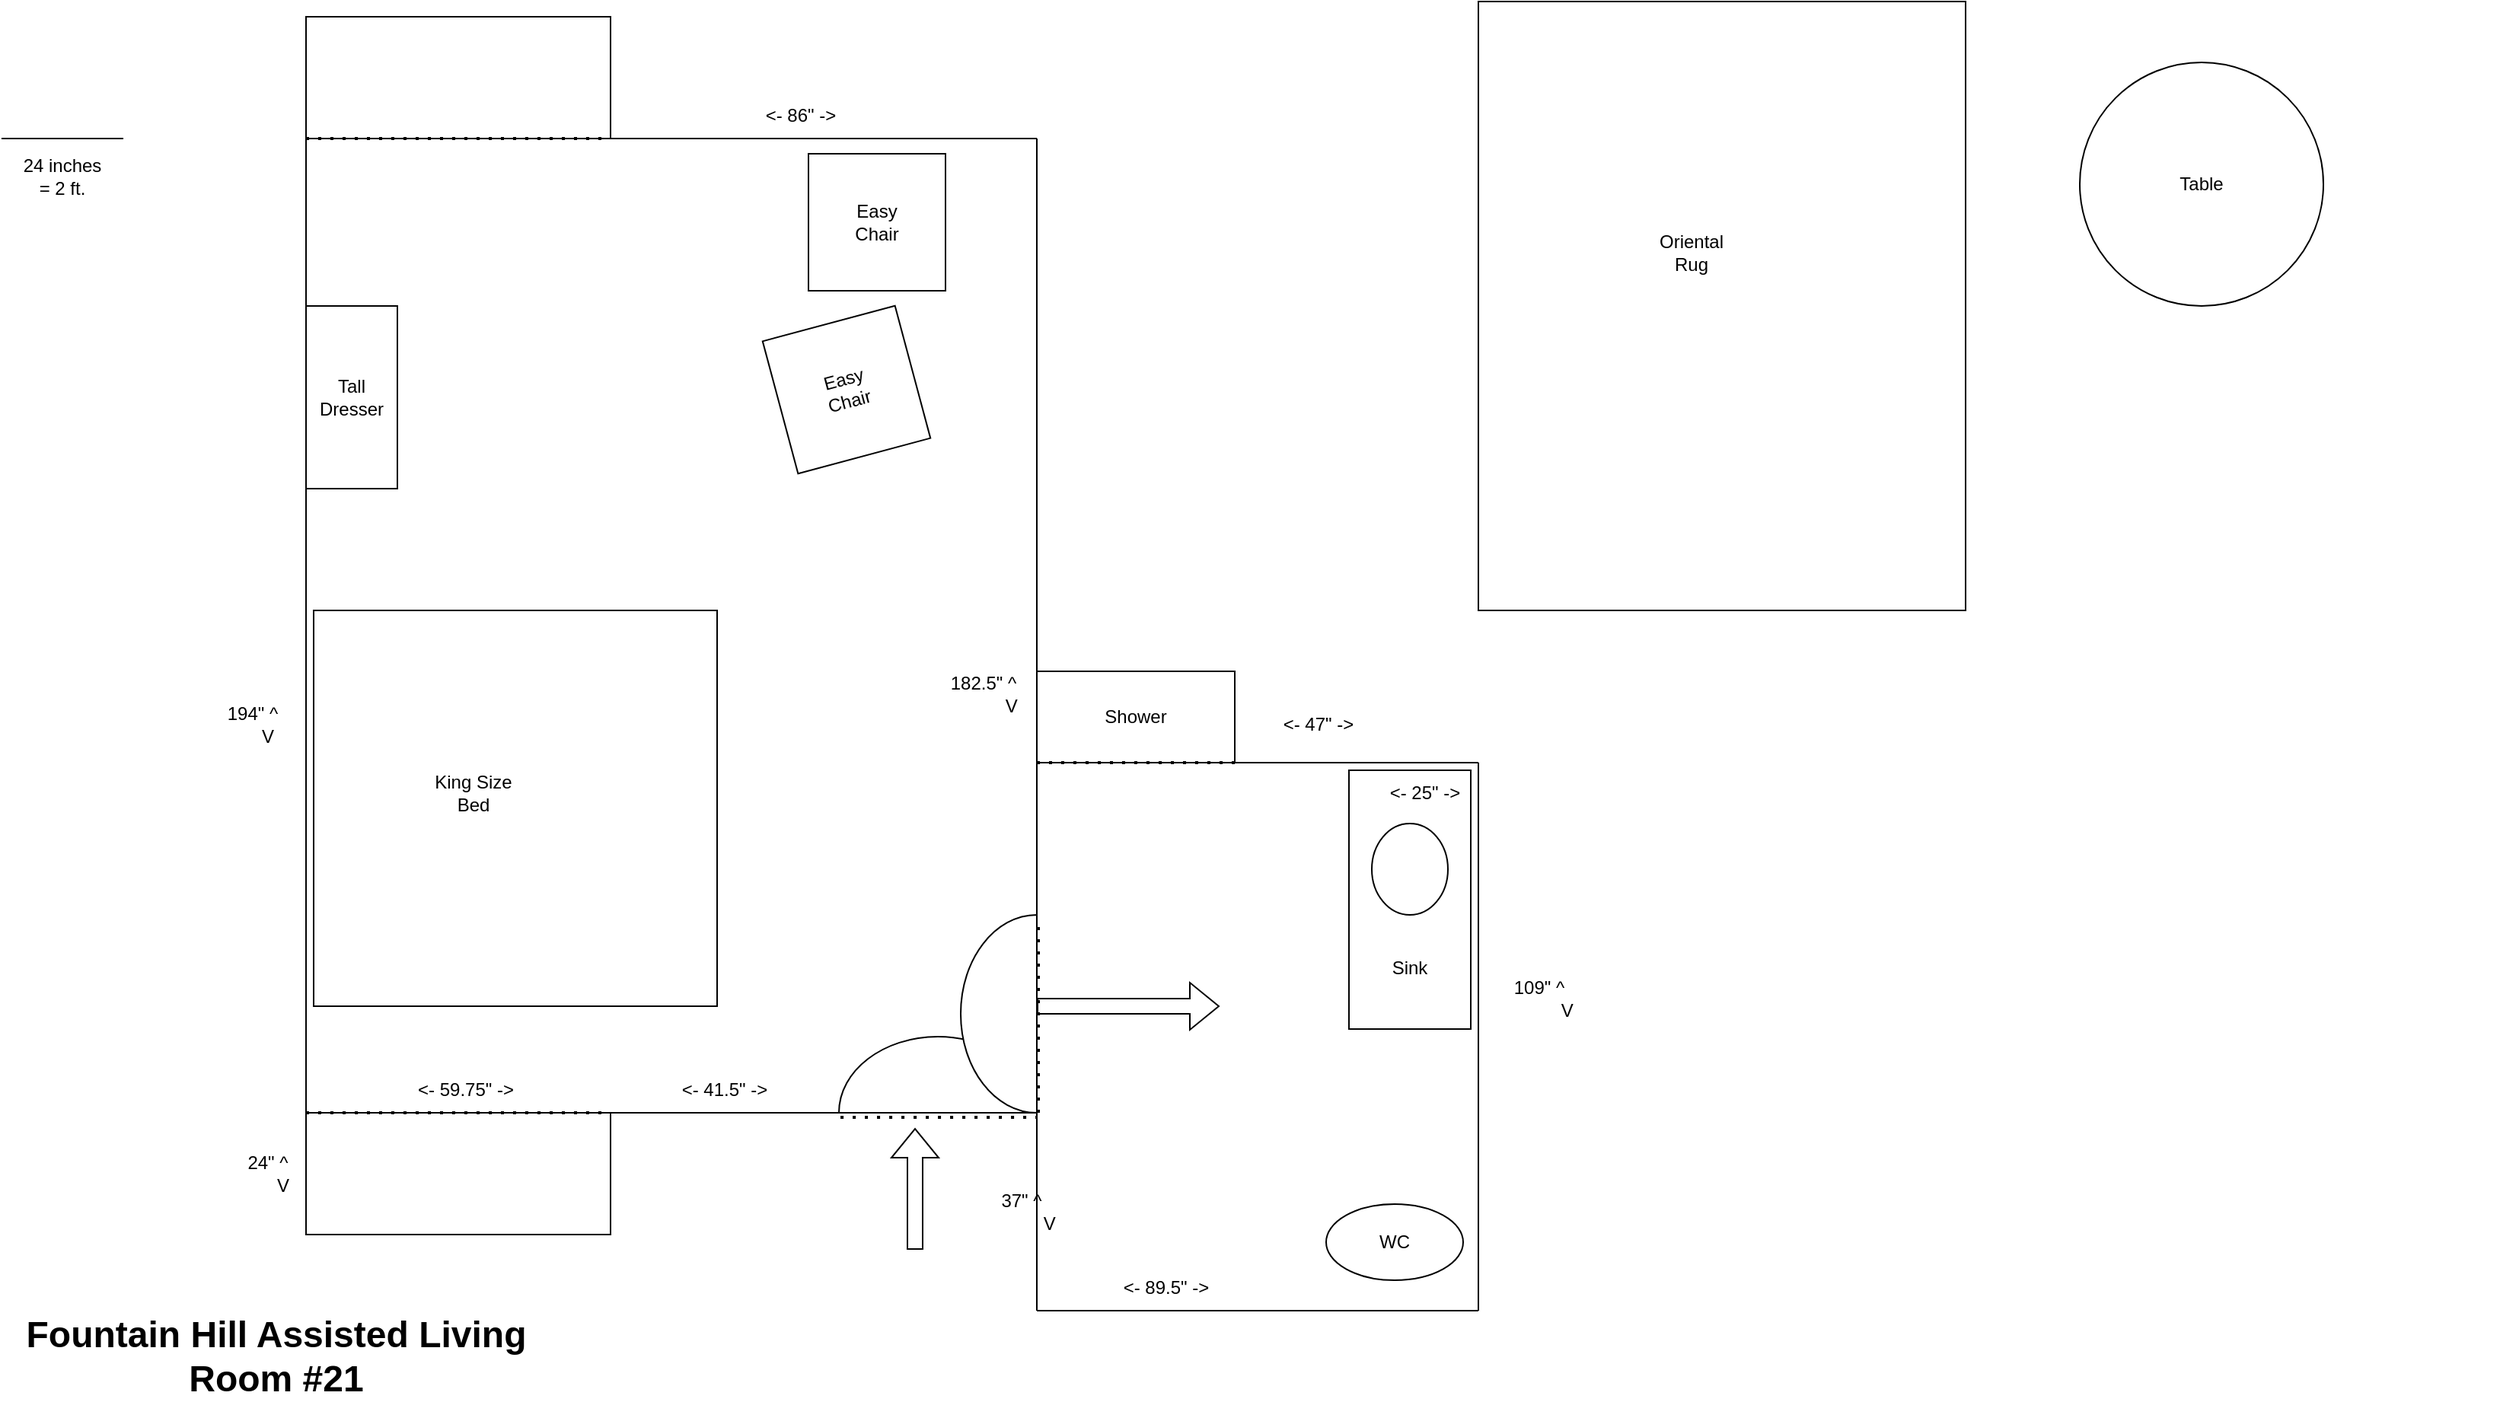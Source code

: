 <mxfile version="23.1.2" type="github">
  <diagram name="Page-1" id="_8t34pe8LgDQ6QcARZgo">
    <mxGraphModel dx="993" dy="539" grid="1" gridSize="10" guides="1" tooltips="1" connect="1" arrows="1" fold="1" page="1" pageScale="1" pageWidth="850" pageHeight="1100" math="0" shadow="0">
      <root>
        <mxCell id="0" />
        <mxCell id="1" parent="0" />
        <mxCell id="kW8YT4vjqMHco3My90tB-1" value="" style="endArrow=none;html=1;rounded=0;" edge="1" parent="1">
          <mxGeometry width="50" height="50" relative="1" as="geometry">
            <mxPoint x="240" y="760" as="sourcePoint" />
            <mxPoint x="240" y="120" as="targetPoint" />
          </mxGeometry>
        </mxCell>
        <mxCell id="kW8YT4vjqMHco3My90tB-2" value="" style="endArrow=none;html=1;rounded=0;" edge="1" parent="1">
          <mxGeometry width="50" height="50" relative="1" as="geometry">
            <mxPoint x="40" y="120" as="sourcePoint" />
            <mxPoint x="120" y="120" as="targetPoint" />
          </mxGeometry>
        </mxCell>
        <mxCell id="kW8YT4vjqMHco3My90tB-3" value="" style="endArrow=none;html=1;rounded=0;" edge="1" parent="1">
          <mxGeometry width="50" height="50" relative="1" as="geometry">
            <mxPoint x="240" y="760" as="sourcePoint" />
            <mxPoint x="720" y="760" as="targetPoint" />
          </mxGeometry>
        </mxCell>
        <mxCell id="kW8YT4vjqMHco3My90tB-4" value="Fountain Hill Assisted Living&lt;br&gt;Room #21" style="text;strokeColor=none;fillColor=none;html=1;fontSize=24;fontStyle=1;verticalAlign=middle;align=center;" vertex="1" parent="1">
          <mxGeometry x="170" y="900" width="100" height="40" as="geometry" />
        </mxCell>
        <mxCell id="kW8YT4vjqMHco3My90tB-5" value="" style="endArrow=none;html=1;rounded=0;" edge="1" parent="1">
          <mxGeometry width="50" height="50" relative="1" as="geometry">
            <mxPoint x="240" y="120" as="sourcePoint" />
            <mxPoint x="720" y="120" as="targetPoint" />
          </mxGeometry>
        </mxCell>
        <mxCell id="kW8YT4vjqMHco3My90tB-6" value="" style="endArrow=none;html=1;rounded=0;" edge="1" parent="1">
          <mxGeometry width="50" height="50" relative="1" as="geometry">
            <mxPoint x="720" y="760" as="sourcePoint" />
            <mxPoint x="720" y="120" as="targetPoint" />
          </mxGeometry>
        </mxCell>
        <mxCell id="kW8YT4vjqMHco3My90tB-7" value="24 inches = 2 ft." style="text;html=1;strokeColor=none;fillColor=none;align=center;verticalAlign=middle;whiteSpace=wrap;rounded=0;" vertex="1" parent="1">
          <mxGeometry x="50" y="130" width="60" height="30" as="geometry" />
        </mxCell>
        <mxCell id="kW8YT4vjqMHco3My90tB-8" value="" style="endArrow=none;html=1;rounded=0;" edge="1" parent="1">
          <mxGeometry width="50" height="50" relative="1" as="geometry">
            <mxPoint x="720" y="530" as="sourcePoint" />
            <mxPoint x="1010" y="530" as="targetPoint" />
          </mxGeometry>
        </mxCell>
        <mxCell id="kW8YT4vjqMHco3My90tB-9" value="" style="endArrow=none;html=1;rounded=0;" edge="1" parent="1">
          <mxGeometry width="50" height="50" relative="1" as="geometry">
            <mxPoint x="1010" y="890" as="sourcePoint" />
            <mxPoint x="1010" y="530" as="targetPoint" />
          </mxGeometry>
        </mxCell>
        <mxCell id="kW8YT4vjqMHco3My90tB-10" value="" style="rounded=0;whiteSpace=wrap;html=1;" vertex="1" parent="1">
          <mxGeometry x="240" y="760" width="200" height="80" as="geometry" />
        </mxCell>
        <mxCell id="kW8YT4vjqMHco3My90tB-12" value="" style="verticalLabelPosition=bottom;verticalAlign=top;html=1;shape=mxgraph.basic.half_circle;rotation=-180;" vertex="1" parent="1">
          <mxGeometry x="590" y="710" width="130" height="50" as="geometry" />
        </mxCell>
        <mxCell id="kW8YT4vjqMHco3My90tB-13" value="" style="verticalLabelPosition=bottom;verticalAlign=top;html=1;shape=mxgraph.basic.half_circle;rotation=90;" vertex="1" parent="1">
          <mxGeometry x="630" y="670" width="130" height="50" as="geometry" />
        </mxCell>
        <mxCell id="kW8YT4vjqMHco3My90tB-14" value="" style="rounded=0;whiteSpace=wrap;html=1;" vertex="1" parent="1">
          <mxGeometry x="240" y="40" width="200" height="80" as="geometry" />
        </mxCell>
        <mxCell id="kW8YT4vjqMHco3My90tB-15" value="&amp;lt;- 59.75&quot; -&amp;gt;" style="text;html=1;strokeColor=none;fillColor=none;align=center;verticalAlign=middle;whiteSpace=wrap;rounded=0;" vertex="1" parent="1">
          <mxGeometry x="300" y="730" width="90" height="30" as="geometry" />
        </mxCell>
        <mxCell id="kW8YT4vjqMHco3My90tB-16" value="&lt;div&gt;24&quot; ^&lt;/div&gt;&lt;div&gt;&amp;nbsp;&amp;nbsp;&amp;nbsp;&amp;nbsp;&amp;nbsp; V &lt;br&gt;&lt;/div&gt;" style="text;html=1;strokeColor=none;fillColor=none;align=center;verticalAlign=middle;whiteSpace=wrap;rounded=0;" vertex="1" parent="1">
          <mxGeometry x="170" y="785" width="90" height="30" as="geometry" />
        </mxCell>
        <mxCell id="kW8YT4vjqMHco3My90tB-17" value="&amp;lt;- 41.5&quot; -&amp;gt;" style="text;html=1;strokeColor=none;fillColor=none;align=center;verticalAlign=middle;whiteSpace=wrap;rounded=0;" vertex="1" parent="1">
          <mxGeometry x="470" y="730" width="90" height="30" as="geometry" />
        </mxCell>
        <mxCell id="kW8YT4vjqMHco3My90tB-18" value="&lt;div&gt;194&quot; ^&lt;/div&gt;&lt;div&gt;&amp;nbsp;&amp;nbsp;&amp;nbsp;&amp;nbsp;&amp;nbsp; V &lt;br&gt;&lt;/div&gt;" style="text;html=1;strokeColor=none;fillColor=none;align=center;verticalAlign=middle;whiteSpace=wrap;rounded=0;" vertex="1" parent="1">
          <mxGeometry x="160" y="490" width="90" height="30" as="geometry" />
        </mxCell>
        <mxCell id="kW8YT4vjqMHco3My90tB-19" value="&amp;lt;- 86&quot; -&amp;gt;" style="text;html=1;strokeColor=none;fillColor=none;align=center;verticalAlign=middle;whiteSpace=wrap;rounded=0;" vertex="1" parent="1">
          <mxGeometry x="520" y="90" width="90" height="30" as="geometry" />
        </mxCell>
        <mxCell id="kW8YT4vjqMHco3My90tB-20" value="&lt;div&gt;182.5&quot; ^&lt;/div&gt;&lt;div&gt;&amp;nbsp;&amp;nbsp;&amp;nbsp;&amp;nbsp;&amp;nbsp;&amp;nbsp;&amp;nbsp;&amp;nbsp;&amp;nbsp;&amp;nbsp; V &lt;br&gt;&lt;/div&gt;" style="text;html=1;strokeColor=none;fillColor=none;align=center;verticalAlign=middle;whiteSpace=wrap;rounded=0;" vertex="1" parent="1">
          <mxGeometry x="640" y="470" width="90" height="30" as="geometry" />
        </mxCell>
        <mxCell id="kW8YT4vjqMHco3My90tB-21" value="" style="endArrow=none;html=1;rounded=0;" edge="1" parent="1">
          <mxGeometry width="50" height="50" relative="1" as="geometry">
            <mxPoint x="720" y="890" as="sourcePoint" />
            <mxPoint x="720" y="530" as="targetPoint" />
          </mxGeometry>
        </mxCell>
        <mxCell id="kW8YT4vjqMHco3My90tB-22" value="" style="endArrow=none;html=1;rounded=0;" edge="1" parent="1">
          <mxGeometry width="50" height="50" relative="1" as="geometry">
            <mxPoint x="1010" y="890" as="sourcePoint" />
            <mxPoint x="720" y="890" as="targetPoint" />
          </mxGeometry>
        </mxCell>
        <mxCell id="kW8YT4vjqMHco3My90tB-23" value="" style="rounded=0;whiteSpace=wrap;html=1;" vertex="1" parent="1">
          <mxGeometry x="720" y="470" width="130" height="60" as="geometry" />
        </mxCell>
        <mxCell id="kW8YT4vjqMHco3My90tB-24" value="" style="rounded=0;whiteSpace=wrap;html=1;rotation=90;" vertex="1" parent="1">
          <mxGeometry x="880" y="580" width="170" height="80" as="geometry" />
        </mxCell>
        <mxCell id="kW8YT4vjqMHco3My90tB-25" value="" style="ellipse;whiteSpace=wrap;html=1;" vertex="1" parent="1">
          <mxGeometry x="910" y="820" width="90" height="50" as="geometry" />
        </mxCell>
        <mxCell id="kW8YT4vjqMHco3My90tB-26" value="WC" style="text;html=1;strokeColor=none;fillColor=none;align=center;verticalAlign=middle;whiteSpace=wrap;rounded=0;" vertex="1" parent="1">
          <mxGeometry x="925" y="830" width="60" height="30" as="geometry" />
        </mxCell>
        <mxCell id="kW8YT4vjqMHco3My90tB-27" value="" style="endArrow=none;dashed=1;html=1;dashPattern=1 3;strokeWidth=2;rounded=0;entryX=0.015;entryY=-0.02;entryDx=0;entryDy=0;entryPerimeter=0;" edge="1" parent="1" target="kW8YT4vjqMHco3My90tB-13">
          <mxGeometry width="50" height="50" relative="1" as="geometry">
            <mxPoint x="721" y="760" as="sourcePoint" />
            <mxPoint x="670" y="580" as="targetPoint" />
          </mxGeometry>
        </mxCell>
        <mxCell id="kW8YT4vjqMHco3My90tB-28" value="" style="endArrow=none;dashed=1;html=1;dashPattern=1 3;strokeWidth=2;rounded=0;exitX=0.992;exitY=-0.06;exitDx=0;exitDy=0;exitPerimeter=0;" edge="1" parent="1" source="kW8YT4vjqMHco3My90tB-12">
          <mxGeometry width="50" height="50" relative="1" as="geometry">
            <mxPoint x="620" y="630" as="sourcePoint" />
            <mxPoint x="720" y="763" as="targetPoint" />
          </mxGeometry>
        </mxCell>
        <mxCell id="kW8YT4vjqMHco3My90tB-29" value="" style="endArrow=none;dashed=1;html=1;dashPattern=1 3;strokeWidth=2;rounded=0;entryX=1;entryY=1;entryDx=0;entryDy=0;" edge="1" parent="1" target="kW8YT4vjqMHco3My90tB-23">
          <mxGeometry width="50" height="50" relative="1" as="geometry">
            <mxPoint x="720" y="530" as="sourcePoint" />
            <mxPoint x="670" y="580" as="targetPoint" />
          </mxGeometry>
        </mxCell>
        <mxCell id="kW8YT4vjqMHco3My90tB-30" value="" style="endArrow=none;dashed=1;html=1;dashPattern=1 3;strokeWidth=2;rounded=0;exitX=0;exitY=0;exitDx=0;exitDy=0;entryX=1;entryY=0;entryDx=0;entryDy=0;" edge="1" parent="1" source="kW8YT4vjqMHco3My90tB-10" target="kW8YT4vjqMHco3My90tB-10">
          <mxGeometry width="50" height="50" relative="1" as="geometry">
            <mxPoint x="620" y="610" as="sourcePoint" />
            <mxPoint x="670" y="560" as="targetPoint" />
          </mxGeometry>
        </mxCell>
        <mxCell id="kW8YT4vjqMHco3My90tB-31" value="" style="endArrow=none;dashed=1;html=1;dashPattern=1 3;strokeWidth=2;rounded=0;exitX=0;exitY=1;exitDx=0;exitDy=0;" edge="1" parent="1" source="kW8YT4vjqMHco3My90tB-14">
          <mxGeometry width="50" height="50" relative="1" as="geometry">
            <mxPoint x="620" y="300" as="sourcePoint" />
            <mxPoint x="440" y="120" as="targetPoint" />
          </mxGeometry>
        </mxCell>
        <mxCell id="kW8YT4vjqMHco3My90tB-40" value="&lt;div&gt;Shower&lt;/div&gt;" style="text;html=1;strokeColor=none;fillColor=none;align=center;verticalAlign=middle;whiteSpace=wrap;rounded=0;" vertex="1" parent="1">
          <mxGeometry x="755" y="485" width="60" height="30" as="geometry" />
        </mxCell>
        <mxCell id="kW8YT4vjqMHco3My90tB-41" value="Sink" style="text;html=1;strokeColor=none;fillColor=none;align=center;verticalAlign=middle;whiteSpace=wrap;rounded=0;" vertex="1" parent="1">
          <mxGeometry x="935" y="650" width="60" height="30" as="geometry" />
        </mxCell>
        <mxCell id="kW8YT4vjqMHco3My90tB-46" value="" style="ellipse;whiteSpace=wrap;html=1;rotation=90;" vertex="1" parent="1">
          <mxGeometry x="935" y="575" width="60" height="50" as="geometry" />
        </mxCell>
        <mxCell id="kW8YT4vjqMHco3My90tB-47" value="" style="shape=flexArrow;endArrow=classic;html=1;rounded=0;" edge="1" parent="1">
          <mxGeometry width="50" height="50" relative="1" as="geometry">
            <mxPoint x="640" y="850" as="sourcePoint" />
            <mxPoint x="640" y="770" as="targetPoint" />
          </mxGeometry>
        </mxCell>
        <mxCell id="kW8YT4vjqMHco3My90tB-48" value="" style="shape=flexArrow;endArrow=classic;html=1;rounded=0;" edge="1" parent="1">
          <mxGeometry width="50" height="50" relative="1" as="geometry">
            <mxPoint x="720" y="690" as="sourcePoint" />
            <mxPoint x="840" y="690" as="targetPoint" />
          </mxGeometry>
        </mxCell>
        <mxCell id="kW8YT4vjqMHco3My90tB-49" value="&amp;lt;- 89.5&quot; -&amp;gt;" style="text;html=1;strokeColor=none;fillColor=none;align=center;verticalAlign=middle;whiteSpace=wrap;rounded=0;" vertex="1" parent="1">
          <mxGeometry x="760" y="860" width="90" height="30" as="geometry" />
        </mxCell>
        <mxCell id="kW8YT4vjqMHco3My90tB-50" value="&amp;lt;- 47&quot; -&amp;gt;" style="text;html=1;strokeColor=none;fillColor=none;align=center;verticalAlign=middle;whiteSpace=wrap;rounded=0;" vertex="1" parent="1">
          <mxGeometry x="860" y="490" width="90" height="30" as="geometry" />
        </mxCell>
        <mxCell id="kW8YT4vjqMHco3My90tB-51" value="&amp;lt;- 25&quot; -&amp;gt;" style="text;html=1;strokeColor=none;fillColor=none;align=center;verticalAlign=middle;whiteSpace=wrap;rounded=0;" vertex="1" parent="1">
          <mxGeometry x="930" y="535" width="90" height="30" as="geometry" />
        </mxCell>
        <mxCell id="kW8YT4vjqMHco3My90tB-52" value="&lt;div&gt;109&quot; ^&lt;/div&gt;&lt;div&gt;&amp;nbsp;&amp;nbsp;&amp;nbsp;&amp;nbsp;&amp;nbsp;&amp;nbsp;&amp;nbsp;&amp;nbsp;&amp;nbsp;&amp;nbsp; V &lt;br&gt;&lt;/div&gt;" style="text;html=1;strokeColor=none;fillColor=none;align=center;verticalAlign=middle;whiteSpace=wrap;rounded=0;" vertex="1" parent="1">
          <mxGeometry x="1005" y="670" width="90" height="30" as="geometry" />
        </mxCell>
        <mxCell id="kW8YT4vjqMHco3My90tB-53" value="&lt;div&gt;37&quot; ^&lt;/div&gt;&lt;div&gt;&amp;nbsp;&amp;nbsp;&amp;nbsp;&amp;nbsp;&amp;nbsp;&amp;nbsp;&amp;nbsp;&amp;nbsp;&amp;nbsp;&amp;nbsp; V &lt;br&gt;&lt;/div&gt;" style="text;html=1;strokeColor=none;fillColor=none;align=center;verticalAlign=middle;whiteSpace=wrap;rounded=0;" vertex="1" parent="1">
          <mxGeometry x="665" y="810" width="90" height="30" as="geometry" />
        </mxCell>
        <mxCell id="kW8YT4vjqMHco3My90tB-61" value="" style="group" vertex="1" connectable="0" parent="1">
          <mxGeometry x="240" y="230" width="60" height="120" as="geometry" />
        </mxCell>
        <mxCell id="kW8YT4vjqMHco3My90tB-58" value="" style="rounded=0;whiteSpace=wrap;html=1;" vertex="1" parent="kW8YT4vjqMHco3My90tB-61">
          <mxGeometry width="60" height="120" as="geometry" />
        </mxCell>
        <mxCell id="kW8YT4vjqMHco3My90tB-59" value="Tall Dresser" style="text;html=1;strokeColor=none;fillColor=none;align=center;verticalAlign=middle;whiteSpace=wrap;rounded=0;" vertex="1" parent="kW8YT4vjqMHco3My90tB-61">
          <mxGeometry y="45" width="60" height="30" as="geometry" />
        </mxCell>
        <mxCell id="kW8YT4vjqMHco3My90tB-43" value="" style="group" vertex="1" connectable="0" parent="1">
          <mxGeometry x="245" y="430" width="375" height="260" as="geometry" />
        </mxCell>
        <mxCell id="kW8YT4vjqMHco3My90tB-39" value="" style="rounded=0;whiteSpace=wrap;html=1;" vertex="1" parent="kW8YT4vjqMHco3My90tB-43">
          <mxGeometry width="265" height="260" as="geometry" />
        </mxCell>
        <mxCell id="kW8YT4vjqMHco3My90tB-42" value="King Size Bed" style="text;html=1;strokeColor=none;fillColor=none;align=center;verticalAlign=middle;whiteSpace=wrap;rounded=0;" vertex="1" parent="kW8YT4vjqMHco3My90tB-43">
          <mxGeometry x="75" y="105" width="60" height="30" as="geometry" />
        </mxCell>
        <mxCell id="kW8YT4vjqMHco3My90tB-36" value="" style="group;rotation=-15;" vertex="1" connectable="0" parent="1">
          <mxGeometry x="550" y="240" width="90" height="90" as="geometry" />
        </mxCell>
        <mxCell id="kW8YT4vjqMHco3My90tB-37" value="" style="whiteSpace=wrap;html=1;aspect=fixed;movable=1;resizable=1;rotatable=1;deletable=1;editable=1;locked=0;connectable=1;rotation=-15;" vertex="1" parent="kW8YT4vjqMHco3My90tB-36">
          <mxGeometry width="90" height="90" as="geometry" />
        </mxCell>
        <mxCell id="kW8YT4vjqMHco3My90tB-38" value="Easy Chair" style="text;html=1;strokeColor=none;fillColor=none;align=center;verticalAlign=middle;whiteSpace=wrap;rounded=0;movable=1;resizable=1;rotatable=1;deletable=1;editable=1;locked=0;connectable=1;rotation=-15;" vertex="1" parent="kW8YT4vjqMHco3My90tB-36">
          <mxGeometry x="15" y="30" width="60" height="30" as="geometry" />
        </mxCell>
        <mxCell id="kW8YT4vjqMHco3My90tB-35" value="" style="group" vertex="1" connectable="0" parent="1">
          <mxGeometry x="570" y="130" width="90" height="90" as="geometry" />
        </mxCell>
        <mxCell id="kW8YT4vjqMHco3My90tB-32" value="" style="whiteSpace=wrap;html=1;aspect=fixed;movable=1;resizable=1;rotatable=1;deletable=1;editable=1;locked=0;connectable=1;" vertex="1" parent="kW8YT4vjqMHco3My90tB-35">
          <mxGeometry width="90" height="90" as="geometry" />
        </mxCell>
        <mxCell id="kW8YT4vjqMHco3My90tB-33" value="Easy Chair" style="text;html=1;strokeColor=none;fillColor=none;align=center;verticalAlign=middle;whiteSpace=wrap;rounded=0;movable=1;resizable=1;rotatable=1;deletable=1;editable=1;locked=0;connectable=1;" vertex="1" parent="kW8YT4vjqMHco3My90tB-35">
          <mxGeometry x="15" y="30" width="60" height="30" as="geometry" />
        </mxCell>
        <mxCell id="kW8YT4vjqMHco3My90tB-69" value="" style="group" vertex="1" connectable="0" parent="1">
          <mxGeometry x="1360" y="90" width="320" height="400" as="geometry" />
        </mxCell>
        <mxCell id="kW8YT4vjqMHco3My90tB-67" value="" style="group" vertex="1" connectable="0" parent="kW8YT4vjqMHco3My90tB-69">
          <mxGeometry y="-40" width="235" height="180" as="geometry" />
        </mxCell>
        <mxCell id="kW8YT4vjqMHco3My90tB-68" value="" style="group" vertex="1" connectable="0" parent="kW8YT4vjqMHco3My90tB-67">
          <mxGeometry x="45" y="20" width="160" height="160" as="geometry" />
        </mxCell>
        <mxCell id="kW8YT4vjqMHco3My90tB-55" value="" style="ellipse;whiteSpace=wrap;html=1;aspect=fixed;" vertex="1" parent="kW8YT4vjqMHco3My90tB-68">
          <mxGeometry width="160" height="160" as="geometry" />
        </mxCell>
        <mxCell id="kW8YT4vjqMHco3My90tB-66" value="Table" style="text;html=1;strokeColor=none;fillColor=none;align=center;verticalAlign=middle;whiteSpace=wrap;rounded=0;" vertex="1" parent="kW8YT4vjqMHco3My90tB-68">
          <mxGeometry x="50" y="65" width="60" height="30" as="geometry" />
        </mxCell>
        <mxCell id="kW8YT4vjqMHco3My90tB-70" value="" style="group" vertex="1" connectable="0" parent="1">
          <mxGeometry x="1010" y="30" width="320" height="400" as="geometry" />
        </mxCell>
        <mxCell id="kW8YT4vjqMHco3My90tB-63" value="" style="rounded=0;whiteSpace=wrap;html=1;" vertex="1" parent="kW8YT4vjqMHco3My90tB-70">
          <mxGeometry width="320" height="400" as="geometry" />
        </mxCell>
        <mxCell id="kW8YT4vjqMHco3My90tB-64" value="Oriental Rug" style="text;html=1;strokeColor=none;fillColor=none;align=center;verticalAlign=middle;whiteSpace=wrap;rounded=0;" vertex="1" parent="kW8YT4vjqMHco3My90tB-70">
          <mxGeometry x="110" y="150" width="60" height="30" as="geometry" />
        </mxCell>
      </root>
    </mxGraphModel>
  </diagram>
</mxfile>
